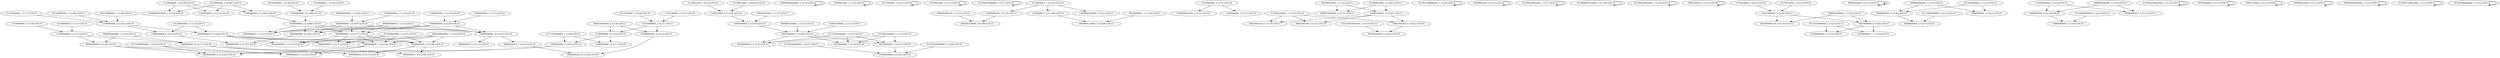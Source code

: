 digraph G {
    "1110000000_1-11:18-LEN:10" -> "11000000000_2-13:27-LEN:11";
    "0010000000_5-14:473-LEN:10" -> "0100000000_6-15:521-LEN:10";
    "0000000001_4-13:235-LEN:10" -> "0000000010_5-15:12-LEN:10";
    "0000000001_4-13:235-LEN:10" -> "0000000010_5-14:216-LEN:10";
    "00000000000000_1-15:16-LEN:14" -> "00000000000000_1-15:16-LEN:14";
    "0100001000_1-11:12-LEN:10" -> "0100001000_1-11:12-LEN:10";
    "0111000001_1-10:15-LEN:10" -> "0111000001_1-10:15-LEN:10";
    "1110100000_1-10:15-LEN:10" -> "11010000000_2-12:37-LEN:11";
    "0110001000_1-11:12-LEN:10" -> "0110001000_1-11:12-LEN:10";
    "0000000001_5-14:391-LEN:10" -> "0000000011_6-15:338-LEN:10";
    "0000000001_5-14:391-LEN:10" -> "0000000010_6-15:79-LEN:10";
    "1000100000_3-12:478-LEN:10" -> "0001000000_4-13:503-LEN:10";
    "00000000000_1-12:23-LEN:11" -> "0000000001_4-13:235-LEN:10";
    "00000000000_1-12:23-LEN:11" -> "0000000000_4-14:45-LEN:10";
    "00000000000_1-12:23-LEN:11" -> "0000000000_4-13:1117-LEN:10";
    "00000000000_1-12:23-LEN:11" -> "00000000011_4-15:13-LEN:11";
    "01100010000000_1-15:17-LEN:14" -> "01100010000000_1-15:17-LEN:14";
    "000000000100_1-12:14-LEN:12" -> "000000100000_4-15:88-LEN:12";
    "000000100000_1-12:22-LEN:12" -> "0001000000_4-13:503-LEN:10";
    "0010000000_1-10:30-LEN:10" -> "0100000000_2-11:68-LEN:10";
    "0110000000_1-11:21-LEN:10" -> "1100000001000_2-15:15-LEN:13";
    "0110000000_1-11:21-LEN:10" -> "1100000000_2-12:12-LEN:10";
    "00100001000_1-11:43-LEN:11" -> "1000010000000_3-15:15-LEN:13";
    "00100001000_1-11:43-LEN:11" -> "10000100010_3-13:441-LEN:11";
    "00100000011_1-11:18-LEN:11" -> "1000000110000_3-15:268-LEN:13";
    "1110000000_1-10:338-LEN:10" -> "1100000000_2-11:620-LEN:10";
    "1110000000_1-10:338-LEN:10" -> "1100000000_2-12:14-LEN:10";
    "1110000000_1-10:338-LEN:10" -> "11000000010000_2-15:35-LEN:14";
    "1000000000_2-11:16-LEN:10" -> "0000000000_3-12:675-LEN:10";
    "011001100000000_1-15:18-LEN:15" -> "011001100000000_1-15:18-LEN:15";
    "0100000100_6-15:12-LEN:10" -> "0100000100_6-15:12-LEN:10";
    "01100010001000_1-15:17-LEN:14" -> "01100010001000_1-15:17-LEN:14";
    "0100000000_1-11:12-LEN:10" -> "1000000000_2-12:28-LEN:10";
    "011000001010000_1-15:120-LEN:15" -> "011000001010000_1-15:120-LEN:15";
    "1010000000_1-10:32-LEN:10" -> "0100000000_2-11:68-LEN:10";
    "01100010001000_1-15:16-LEN:14" -> "01100010001000_1-15:16-LEN:14";
    "1100000011_2-11:240-LEN:10" -> "1000000110000_3-15:268-LEN:13";
    "1000100010_3-13:12-LEN:10" -> "1000100010_3-13:12-LEN:10";
    "0110000000_1-11:15-LEN:10" -> "11000000000_2-13:27-LEN:11";
    "0111010000000_1-13:25-LEN:13" -> "01000000000_5-15:55-LEN:11";
    "0111010000000_1-13:25-LEN:13" -> "01000000011_5-15:18-LEN:11";
    "0111000000000_1-14:18-LEN:13" -> "0000000001_6-15:26-LEN:10";
    "0111000000000_1-14:18-LEN:13" -> "0000000000_6-15:1225-LEN:10";
    "00110000000_1-11:46-LEN:11" -> "1100000000_3-12:521-LEN:10";
    "1100000000_2-11:620-LEN:10" -> "1000000000_3-12:689-LEN:10";
    "0000000000_5-15:17-LEN:10" -> "0000000000_5-15:17-LEN:10";
    "01000100000_1-12:12-LEN:11" -> "0001000000_4-13:503-LEN:10";
    "1110010000_1-10:21-LEN:10" -> "11001000000_2-12:38-LEN:11";
    "0110010000_1-10:13-LEN:10" -> "11001000000_2-12:38-LEN:11";
    "000000000000_1-13:26-LEN:12" -> "0000000001_4-14:17-LEN:10";
    "000000000000_1-13:26-LEN:12" -> "0000000000_4-14:26-LEN:10";
    "01101001000100_1-14:18-LEN:14" -> "0010001000_6-15:433-LEN:10";
    "0000000000_4-14:45-LEN:10" -> "0000000000_5-15:70-LEN:10";
    "0111001000000_1-13:21-LEN:13" -> "0010000000_5-14:473-LEN:10";
    "0111001000000_1-13:21-LEN:13" -> "0010000000_5-15:34-LEN:10";
    "0111001000000_1-13:21-LEN:13" -> "00100000010_5-15:23-LEN:11";
    "01000000010_4-14:14-LEN:11" -> "0000000100_6-15:236-LEN:10";
    "011000100010_1-13:19-LEN:12" -> "00010001010_5-15:19-LEN:11";
    "011000100010_1-13:19-LEN:12" -> "0001000100_5-15:31-LEN:10";
    "011000100010_1-13:19-LEN:12" -> "0001000100_5-14:412-LEN:10";
    "0110000000_1-10:287-LEN:10" -> "1100000000_2-11:620-LEN:10";
    "0110000000_1-10:287-LEN:10" -> "1100000000_2-12:14-LEN:10";
    "0110000000_1-10:287-LEN:10" -> "11000000010000_2-15:35-LEN:14";
    "0000000000_4-14:42-LEN:10" -> "0000000000_5-15:57-LEN:10";
    "1100000000_3-12:521-LEN:10" -> "1000000000_4-13:526-LEN:10";
    "1100000000_3-12:521-LEN:10" -> "1000000000_4-14:22-LEN:10";
    "0000000000_5-14:1164-LEN:10" -> "0000000001_6-15:26-LEN:10";
    "0000000000_5-14:1164-LEN:10" -> "0000000000_6-15:1225-LEN:10";
    "0000000000_4-14:20-LEN:10" -> "0000000000_5-15:40-LEN:10";
    "1100010000_2-11:435-LEN:10" -> "1000100000_3-12:478-LEN:10";
    "0100000000_2-11:68-LEN:10" -> "1000000000_3-12:689-LEN:10";
    "0000000000_3-12:675-LEN:10" -> "0000000001_4-13:235-LEN:10";
    "0000000000_3-12:675-LEN:10" -> "0000000000_4-14:45-LEN:10";
    "0000000000_3-12:675-LEN:10" -> "0000000000_4-13:1117-LEN:10";
    "0000000000_3-12:675-LEN:10" -> "00000000011_4-15:13-LEN:11";
    "0000000001_4-14:17-LEN:10" -> "0000000011_6-15:338-LEN:10";
    "0000000001_4-14:17-LEN:10" -> "0000000010_6-15:79-LEN:10";
    "111000000000_1-13:18-LEN:12" -> "00000000011_4-15:12-LEN:11";
    "111000000000_1-13:18-LEN:12" -> "0000000000_4-14:20-LEN:10";
    "0100000000_4-13:55-LEN:10" -> "1000000000_5-14:62-LEN:10";
    "0100000000_4-13:55-LEN:10" -> "1000000000_5-15:17-LEN:10";
    "0010000000_4-13:49-LEN:10" -> "01000000000_5-15:55-LEN:11";
    "0010000000_4-13:49-LEN:10" -> "01000000011_5-15:18-LEN:11";
    "011001000000_1-13:15-LEN:12" -> "0010000000_5-14:473-LEN:10";
    "011001000000_1-13:15-LEN:12" -> "0010000000_5-15:34-LEN:10";
    "011001000000_1-13:15-LEN:12" -> "00100000010_5-15:23-LEN:11";
    "000000000000_1-13:33-LEN:12" -> "0000000001_4-14:12-LEN:10";
    "000000000000_1-13:33-LEN:12" -> "0000000000_4-14:42-LEN:10";
    "011001010001000_1-15:23-LEN:15" -> "011001010001000_1-15:23-LEN:15";
    "0111000000000_1-14:13-LEN:13" -> "0000000000_5-15:57-LEN:10";
    "000000000000_1-13:19-LEN:12" -> "0000000001_5-15:15-LEN:10";
    "000000000000_1-13:19-LEN:12" -> "0000000001_5-14:391-LEN:10";
    "000000000000_1-13:19-LEN:12" -> "0000000000_5-15:116-LEN:10";
    "000000000000_1-13:19-LEN:12" -> "0000000000_5-14:1164-LEN:10";
    "0000000000_4-13:1117-LEN:10" -> "0000000001_5-15:15-LEN:10";
    "0000000000_4-13:1117-LEN:10" -> "0000000001_5-14:391-LEN:10";
    "0000000000_4-13:1117-LEN:10" -> "0000000000_5-15:116-LEN:10";
    "0000000000_4-13:1117-LEN:10" -> "0000000000_5-14:1164-LEN:10";
    "0001000000_4-13:503-LEN:10" -> "0010000000_5-14:473-LEN:10";
    "0001000000_4-13:503-LEN:10" -> "0010000000_5-15:34-LEN:10";
    "0001000000_4-13:503-LEN:10" -> "00100000010_5-15:23-LEN:11";
    "01101010000000_1-14:20-LEN:14" -> "0100000000_6-15:521-LEN:10";
    "00100010000_1-11:41-LEN:11" -> "1000100000_3-12:478-LEN:10";
    "000001000000_1-12:26-LEN:12" -> "001000000100_4-15:16-LEN:12";
    "000001000000_1-12:26-LEN:12" -> "0010000000_4-13:49-LEN:10";
    "000000000000_1-13:18-LEN:12" -> "00000000011_4-15:12-LEN:11";
    "000000000000_1-13:18-LEN:12" -> "0000000000_4-14:20-LEN:10";
    "0010000000_5-15:12-LEN:10" -> "0010000000_5-15:12-LEN:10";
    "1000000000_5-14:62-LEN:10" -> "0000000001_6-15:26-LEN:10";
    "1000000000_5-14:62-LEN:10" -> "0000000000_6-15:1225-LEN:10";
    "01100000000_1-12:14-LEN:11" -> "1000000000_4-13:526-LEN:10";
    "01100000000_1-12:14-LEN:11" -> "1000000000_4-14:22-LEN:10";
    "10000100010_3-13:441-LEN:11" -> "00010001010_5-15:19-LEN:11";
    "10000100010_3-13:441-LEN:11" -> "0001000100_5-15:31-LEN:10";
    "10000100010_3-13:441-LEN:11" -> "0001000100_5-14:412-LEN:10";
    "0000110000_5-15:13-LEN:10" -> "0000110000_5-15:13-LEN:10";
    "11001000000_2-12:38-LEN:11" -> "001000000100_4-15:16-LEN:12";
    "11001000000_2-12:38-LEN:11" -> "0010000000_4-13:49-LEN:10";
    "00000001000_5-15:13-LEN:11" -> "00000001000_5-15:13-LEN:11";
    "00000000000_1-11:655-LEN:11" -> "0000000000_3-12:675-LEN:10";
    "011000000000_1-13:32-LEN:12" -> "0000000001_5-15:15-LEN:10";
    "011000000000_1-13:32-LEN:12" -> "0000000001_5-14:391-LEN:10";
    "011000000000_1-13:32-LEN:12" -> "0000000000_5-15:116-LEN:10";
    "011000000000_1-13:32-LEN:12" -> "0000000000_5-14:1164-LEN:10";
    "11010000000_2-12:37-LEN:11" -> "01000000010_4-14:14-LEN:11";
    "11010000000_2-12:37-LEN:11" -> "0100000000_4-13:55-LEN:10";
    "0110000000_1-11:17-LEN:10" -> "1100000000_3-12:521-LEN:10";
    "0111000000000_1-14:16-LEN:13" -> "0000000000_5-15:40-LEN:10";
    "0110010000000_1-14:27-LEN:13" -> "0100000000_6-15:521-LEN:10";
    "1100000000_1-11:16-LEN:10" -> "1000000000_2-12:28-LEN:10";
    "1110001000_1-10:14-LEN:10" -> "1100010000_2-11:435-LEN:10";
    "1000000000_2-12:28-LEN:10" -> "0000000001_4-13:235-LEN:10";
    "1000000000_2-12:28-LEN:10" -> "0000000000_4-14:45-LEN:10";
    "1000000000_2-12:28-LEN:10" -> "0000000000_4-13:1117-LEN:10";
    "1000000000_2-12:28-LEN:10" -> "00000000011_4-15:13-LEN:11";
    "0001000100_5-14:412-LEN:10" -> "0010001000_6-15:433-LEN:10";
    "011000000000_1-13:22-LEN:12" -> "0000000001_4-14:12-LEN:10";
    "011000000000_1-13:22-LEN:12" -> "0000000000_4-14:42-LEN:10";
    "00000000000000_1-15:19-LEN:14" -> "00000000000000_1-15:19-LEN:14";
    "011000110001000_1-15:16-LEN:15" -> "011000110001000_1-15:16-LEN:15";
    "0111100000000_1-13:28-LEN:13" -> "1000000000_5-14:62-LEN:10";
    "0111100000000_1-13:28-LEN:13" -> "1000000000_5-15:17-LEN:10";
    "1000000000_3-12:689-LEN:10" -> "0000000001_4-13:235-LEN:10";
    "1000000000_3-12:689-LEN:10" -> "0000000000_4-14:45-LEN:10";
    "1000000000_3-12:689-LEN:10" -> "0000000000_4-13:1117-LEN:10";
    "1000000000_3-12:689-LEN:10" -> "00000000011_4-15:13-LEN:11";
    "0000000010_5-14:216-LEN:10" -> "0000000100_6-15:236-LEN:10";
    "0110100000_1-10:20-LEN:10" -> "11010000000_2-12:37-LEN:11";
    "0000000000_5-15:17-LEN:10" -> "0000000000_5-15:17-LEN:10";
    "1000000000_4-13:526-LEN:10" -> "0000000001_5-15:15-LEN:10";
    "1000000000_4-13:526-LEN:10" -> "0000000001_5-14:391-LEN:10";
    "1000000000_4-13:526-LEN:10" -> "0000000000_5-15:116-LEN:10";
    "1000000000_4-13:526-LEN:10" -> "0000000000_5-14:1164-LEN:10";
    "0110000001_1-10:321-LEN:10" -> "1100000010000_2-15:23-LEN:13";
    "0110000001_1-10:321-LEN:10" -> "1100000011_2-11:240-LEN:10";
    "0110000001_1-10:321-LEN:10" -> "11000000100_2-12:78-LEN:11";
    "01110000000_1-11:462-LEN:11" -> "1100000000_3-12:521-LEN:10";
    "0110001000_1-10:418-LEN:10" -> "1100010000_2-11:435-LEN:10";
    "11000000000_2-13:27-LEN:11" -> "0000000001_4-14:17-LEN:10";
    "11000000000_2-13:27-LEN:11" -> "0000000000_4-14:26-LEN:10";
    "1000000000_4-14:22-LEN:10" -> "0000000000_5-15:70-LEN:10";
    "0000000000_4-14:26-LEN:10" -> "0000000001_6-15:26-LEN:10";
    "0000000000_4-14:26-LEN:10" -> "0000000000_6-15:1225-LEN:10";
    "11000000100_2-12:78-LEN:11" -> "000000100000_4-15:88-LEN:12";
    "000010000000_1-12:34-LEN:12" -> "01000000010_4-14:14-LEN:11";
    "000010000000_1-12:34-LEN:12" -> "0100000000_4-13:55-LEN:10";
    "01100001000_1-11:401-LEN:11" -> "1000010000000_3-15:15-LEN:13";
    "01100001000_1-11:401-LEN:11" -> "10000100010_3-13:441-LEN:11";
    "01100100000000_1-15:15-LEN:14" -> "01100100000000_1-15:15-LEN:14";
}
